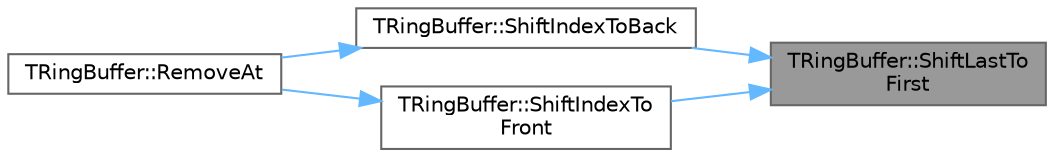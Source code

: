 digraph "TRingBuffer::ShiftLastToFirst"
{
 // INTERACTIVE_SVG=YES
 // LATEX_PDF_SIZE
  bgcolor="transparent";
  edge [fontname=Helvetica,fontsize=10,labelfontname=Helvetica,labelfontsize=10];
  node [fontname=Helvetica,fontsize=10,shape=box,height=0.2,width=0.4];
  rankdir="RL";
  Node1 [id="Node000001",label="TRingBuffer::ShiftLastTo\lFirst",height=0.2,width=0.4,color="gray40", fillcolor="grey60", style="filled", fontcolor="black",tooltip="Move the value at index RangeLast into index RangeFirst, and shift all values between RangeFirst+1 an..."];
  Node1 -> Node2 [id="edge1_Node000001_Node000002",dir="back",color="steelblue1",style="solid",tooltip=" "];
  Node2 [id="Node000002",label="TRingBuffer::ShiftIndexToBack",height=0.2,width=0.4,color="grey40", fillcolor="white", style="filled",URL="$d7/d46/classTRingBuffer.html#a70bbe334b8c3853eaad03e511e408580",tooltip="Move the value at the given index into the back pointer of the RingBuffer, and shift all elements beh..."];
  Node2 -> Node3 [id="edge2_Node000002_Node000003",dir="back",color="steelblue1",style="solid",tooltip=" "];
  Node3 [id="Node000003",label="TRingBuffer::RemoveAt",height=0.2,width=0.4,color="grey40", fillcolor="white", style="filled",URL="$d7/d46/classTRingBuffer.html#adf0b3e11b11d503a9d8027bfc6cc1abe",tooltip="Remove the value at the given index from the RingBuffer, and shift values ahead or behind it into its..."];
  Node1 -> Node4 [id="edge3_Node000001_Node000004",dir="back",color="steelblue1",style="solid",tooltip=" "];
  Node4 [id="Node000004",label="TRingBuffer::ShiftIndexTo\lFront",height=0.2,width=0.4,color="grey40", fillcolor="white", style="filled",URL="$d7/d46/classTRingBuffer.html#a8c314f69b9645f12345c3b48899e756b",tooltip="Move the value at the given index into the front pointer of the RingBuffer, and shift all elements ah..."];
  Node4 -> Node3 [id="edge4_Node000004_Node000003",dir="back",color="steelblue1",style="solid",tooltip=" "];
}
